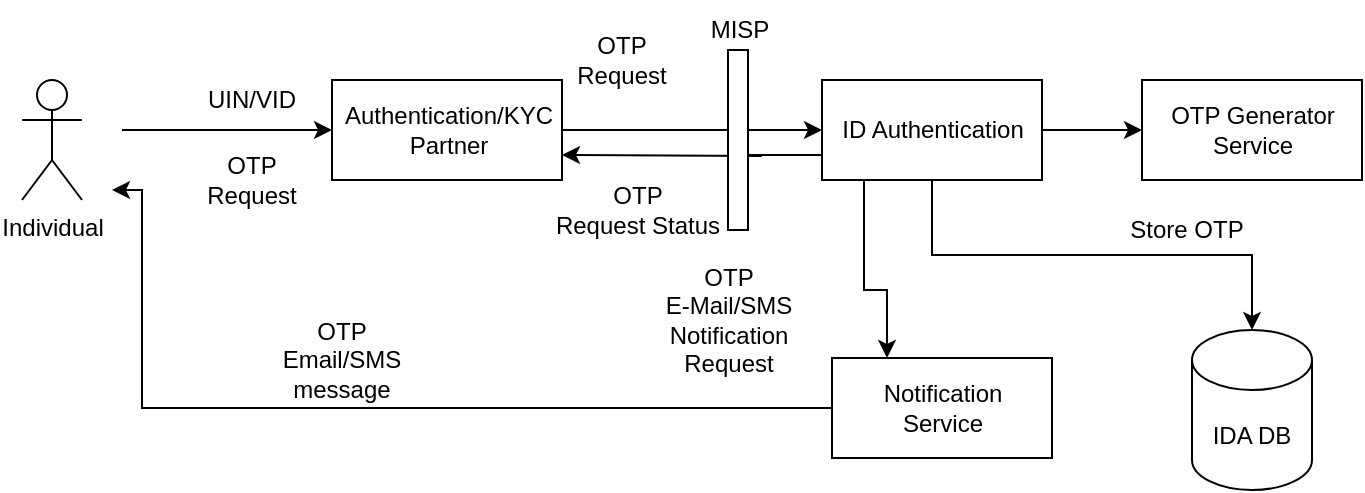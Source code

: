 <mxfile version="16.5.2" type="github">
  <diagram id="1dYNKg-0c9NFS9p8_zLA" name="Page-1">
    <mxGraphModel dx="782" dy="468" grid="1" gridSize="10" guides="1" tooltips="1" connect="1" arrows="1" fold="1" page="1" pageScale="1" pageWidth="827" pageHeight="1169" math="0" shadow="0">
      <root>
        <mxCell id="0" />
        <mxCell id="1" parent="0" />
        <mxCell id="HqsBoaqwo4W7X47mig_Q-12" style="edgeStyle=orthogonalEdgeStyle;rounded=0;orthogonalLoop=1;jettySize=auto;html=1;entryX=0;entryY=0.5;entryDx=0;entryDy=0;" parent="1" target="HqsBoaqwo4W7X47mig_Q-4" edge="1">
          <mxGeometry relative="1" as="geometry">
            <mxPoint x="170" y="280" as="sourcePoint" />
            <Array as="points">
              <mxPoint x="250" y="280" />
              <mxPoint x="250" y="280" />
            </Array>
          </mxGeometry>
        </mxCell>
        <mxCell id="HqsBoaqwo4W7X47mig_Q-3" value="Individual" style="shape=umlActor;verticalLabelPosition=bottom;verticalAlign=top;html=1;" parent="1" vertex="1">
          <mxGeometry x="120" y="255" width="30" height="60" as="geometry" />
        </mxCell>
        <mxCell id="HqsBoaqwo4W7X47mig_Q-11" style="edgeStyle=orthogonalEdgeStyle;rounded=0;orthogonalLoop=1;jettySize=auto;html=1;exitX=1;exitY=0.5;exitDx=0;exitDy=0;" parent="1" source="HqsBoaqwo4W7X47mig_Q-4" target="HqsBoaqwo4W7X47mig_Q-7" edge="1">
          <mxGeometry relative="1" as="geometry" />
        </mxCell>
        <mxCell id="HqsBoaqwo4W7X47mig_Q-4" value="Authentication/KYC &lt;br&gt;Partner" style="html=1;" parent="1" vertex="1">
          <mxGeometry x="275" y="255" width="115" height="50" as="geometry" />
        </mxCell>
        <mxCell id="HqsBoaqwo4W7X47mig_Q-14" style="edgeStyle=orthogonalEdgeStyle;rounded=0;orthogonalLoop=1;jettySize=auto;html=1;exitX=0.5;exitY=1;exitDx=0;exitDy=0;" parent="1" source="HqsBoaqwo4W7X47mig_Q-7" target="HqsBoaqwo4W7X47mig_Q-13" edge="1">
          <mxGeometry relative="1" as="geometry" />
        </mxCell>
        <mxCell id="HqsBoaqwo4W7X47mig_Q-17" style="edgeStyle=orthogonalEdgeStyle;rounded=0;orthogonalLoop=1;jettySize=auto;html=1;exitX=1;exitY=0.5;exitDx=0;exitDy=0;entryX=0;entryY=0.5;entryDx=0;entryDy=0;" parent="1" source="HqsBoaqwo4W7X47mig_Q-7" target="HqsBoaqwo4W7X47mig_Q-15" edge="1">
          <mxGeometry relative="1" as="geometry" />
        </mxCell>
        <mxCell id="HqsBoaqwo4W7X47mig_Q-21" style="edgeStyle=orthogonalEdgeStyle;rounded=0;orthogonalLoop=1;jettySize=auto;html=1;exitX=0.25;exitY=1;exitDx=0;exitDy=0;entryX=0.25;entryY=0;entryDx=0;entryDy=0;" parent="1" source="HqsBoaqwo4W7X47mig_Q-7" target="HqsBoaqwo4W7X47mig_Q-20" edge="1">
          <mxGeometry relative="1" as="geometry">
            <Array as="points">
              <mxPoint x="541" y="305" />
              <mxPoint x="541" y="360" />
              <mxPoint x="553" y="360" />
            </Array>
          </mxGeometry>
        </mxCell>
        <mxCell id="HqsBoaqwo4W7X47mig_Q-28" style="edgeStyle=orthogonalEdgeStyle;rounded=0;orthogonalLoop=1;jettySize=auto;html=1;exitX=0;exitY=0.75;exitDx=0;exitDy=0;entryX=1;entryY=0.75;entryDx=0;entryDy=0;startArrow=none;" parent="1" source="fmAicMVyh8D6lssBpDnl-3" target="HqsBoaqwo4W7X47mig_Q-4" edge="1">
          <mxGeometry relative="1" as="geometry">
            <Array as="points">
              <mxPoint x="490" y="293" />
              <mxPoint x="440" y="293" />
            </Array>
          </mxGeometry>
        </mxCell>
        <mxCell id="HqsBoaqwo4W7X47mig_Q-7" value="ID Authentication" style="html=1;" parent="1" vertex="1">
          <mxGeometry x="520" y="255" width="110" height="50" as="geometry" />
        </mxCell>
        <mxCell id="HqsBoaqwo4W7X47mig_Q-13" value="IDA DB" style="shape=cylinder3;whiteSpace=wrap;html=1;boundedLbl=1;backgroundOutline=1;size=15;" parent="1" vertex="1">
          <mxGeometry x="705" y="380" width="60" height="80" as="geometry" />
        </mxCell>
        <mxCell id="HqsBoaqwo4W7X47mig_Q-15" value="OTP Generator&lt;br&gt;Service" style="html=1;" parent="1" vertex="1">
          <mxGeometry x="680" y="255" width="110" height="50" as="geometry" />
        </mxCell>
        <mxCell id="HqsBoaqwo4W7X47mig_Q-22" style="edgeStyle=orthogonalEdgeStyle;rounded=0;orthogonalLoop=1;jettySize=auto;html=1;exitX=0;exitY=0.5;exitDx=0;exitDy=0;" parent="1" source="HqsBoaqwo4W7X47mig_Q-20" edge="1">
          <mxGeometry relative="1" as="geometry">
            <mxPoint x="165" y="310" as="targetPoint" />
            <Array as="points">
              <mxPoint x="180" y="419" />
              <mxPoint x="180" y="310" />
            </Array>
          </mxGeometry>
        </mxCell>
        <mxCell id="HqsBoaqwo4W7X47mig_Q-20" value="Notification&lt;br&gt;Service" style="html=1;" parent="1" vertex="1">
          <mxGeometry x="525" y="394" width="110" height="50" as="geometry" />
        </mxCell>
        <mxCell id="HqsBoaqwo4W7X47mig_Q-23" value="UIN/VID" style="text;html=1;strokeColor=none;fillColor=none;align=center;verticalAlign=middle;whiteSpace=wrap;rounded=0;" parent="1" vertex="1">
          <mxGeometry x="205" y="250" width="60" height="30" as="geometry" />
        </mxCell>
        <mxCell id="HqsBoaqwo4W7X47mig_Q-24" value="OTP Request" style="text;html=1;strokeColor=none;fillColor=none;align=center;verticalAlign=middle;whiteSpace=wrap;rounded=0;" parent="1" vertex="1">
          <mxGeometry x="205" y="290" width="60" height="30" as="geometry" />
        </mxCell>
        <mxCell id="HqsBoaqwo4W7X47mig_Q-25" value="OTP Request" style="text;html=1;strokeColor=none;fillColor=none;align=center;verticalAlign=middle;whiteSpace=wrap;rounded=0;" parent="1" vertex="1">
          <mxGeometry x="390" y="230" width="60" height="30" as="geometry" />
        </mxCell>
        <mxCell id="HqsBoaqwo4W7X47mig_Q-26" value="OTP Request&amp;nbsp;Status" style="text;html=1;strokeColor=none;fillColor=none;align=center;verticalAlign=middle;whiteSpace=wrap;rounded=0;" parent="1" vertex="1">
          <mxGeometry x="398" y="305" width="60" height="30" as="geometry" />
        </mxCell>
        <mxCell id="fmAicMVyh8D6lssBpDnl-3" value="" style="rounded=0;whiteSpace=wrap;html=1;" parent="1" vertex="1">
          <mxGeometry x="473" y="240" width="10" height="90" as="geometry" />
        </mxCell>
        <mxCell id="fmAicMVyh8D6lssBpDnl-8" value="" style="edgeStyle=orthogonalEdgeStyle;rounded=0;orthogonalLoop=1;jettySize=auto;html=1;exitX=0;exitY=0.75;exitDx=0;exitDy=0;entryX=1;entryY=0.75;entryDx=0;entryDy=0;endArrow=none;" parent="1" source="HqsBoaqwo4W7X47mig_Q-7" target="fmAicMVyh8D6lssBpDnl-3" edge="1">
          <mxGeometry relative="1" as="geometry">
            <mxPoint x="520" y="292.5" as="sourcePoint" />
            <mxPoint x="390" y="292.5" as="targetPoint" />
          </mxGeometry>
        </mxCell>
        <mxCell id="fmAicMVyh8D6lssBpDnl-9" value="MISP" style="text;html=1;strokeColor=none;fillColor=none;align=center;verticalAlign=middle;whiteSpace=wrap;rounded=0;" parent="1" vertex="1">
          <mxGeometry x="449" y="215" width="60" height="30" as="geometry" />
        </mxCell>
        <mxCell id="fmAicMVyh8D6lssBpDnl-16" value="Store OTP" style="text;html=1;strokeColor=none;fillColor=none;align=center;verticalAlign=middle;whiteSpace=wrap;rounded=0;" parent="1" vertex="1">
          <mxGeometry x="655" y="315" width="95" height="30" as="geometry" />
        </mxCell>
        <mxCell id="fmAicMVyh8D6lssBpDnl-21" value="OTP &lt;br&gt;E-Mail/SMS Notification Request" style="text;html=1;strokeColor=none;fillColor=none;align=center;verticalAlign=middle;whiteSpace=wrap;rounded=0;" parent="1" vertex="1">
          <mxGeometry x="432" y="360" width="83" height="30" as="geometry" />
        </mxCell>
        <mxCell id="fmAicMVyh8D6lssBpDnl-24" value="OTP Email/SMS message" style="text;html=1;strokeColor=none;fillColor=none;align=center;verticalAlign=middle;whiteSpace=wrap;rounded=0;" parent="1" vertex="1">
          <mxGeometry x="240" y="380" width="80" height="30" as="geometry" />
        </mxCell>
      </root>
    </mxGraphModel>
  </diagram>
</mxfile>
